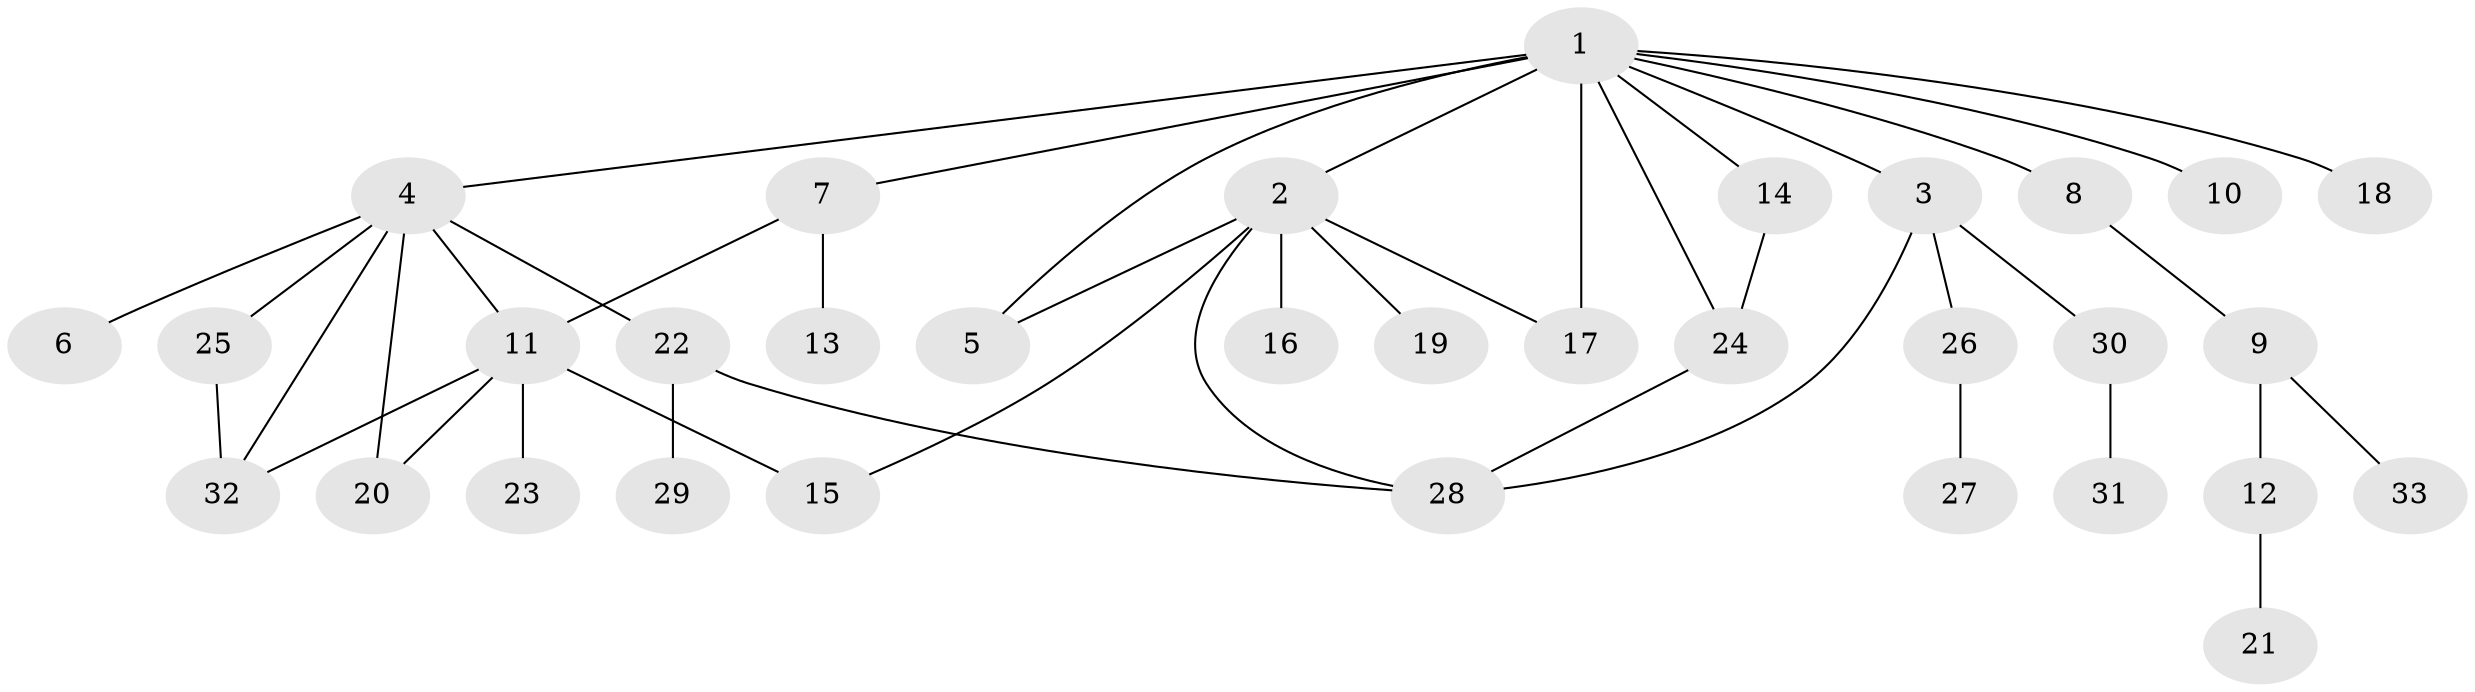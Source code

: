 // original degree distribution, {24: 0.009345794392523364, 10: 0.009345794392523364, 7: 0.018691588785046728, 1: 0.6542056074766355, 9: 0.009345794392523364, 3: 0.09345794392523364, 2: 0.12149532710280374, 4: 0.018691588785046728, 5: 0.037383177570093455, 11: 0.009345794392523364, 8: 0.009345794392523364, 6: 0.009345794392523364}
// Generated by graph-tools (version 1.1) at 2025/50/03/04/25 22:50:36]
// undirected, 33 vertices, 43 edges
graph export_dot {
  node [color=gray90,style=filled];
  1;
  2;
  3;
  4;
  5;
  6;
  7;
  8;
  9;
  10;
  11;
  12;
  13;
  14;
  15;
  16;
  17;
  18;
  19;
  20;
  21;
  22;
  23;
  24;
  25;
  26;
  27;
  28;
  29;
  30;
  31;
  32;
  33;
  1 -- 2 [weight=1.0];
  1 -- 3 [weight=1.0];
  1 -- 4 [weight=1.0];
  1 -- 5 [weight=1.0];
  1 -- 7 [weight=1.0];
  1 -- 8 [weight=1.0];
  1 -- 10 [weight=1.0];
  1 -- 14 [weight=1.0];
  1 -- 17 [weight=11.0];
  1 -- 18 [weight=1.0];
  1 -- 24 [weight=1.0];
  2 -- 5 [weight=1.0];
  2 -- 15 [weight=1.0];
  2 -- 16 [weight=1.0];
  2 -- 17 [weight=1.0];
  2 -- 19 [weight=1.0];
  2 -- 28 [weight=1.0];
  3 -- 26 [weight=1.0];
  3 -- 28 [weight=1.0];
  3 -- 30 [weight=1.0];
  4 -- 6 [weight=1.0];
  4 -- 11 [weight=1.0];
  4 -- 20 [weight=1.0];
  4 -- 22 [weight=1.0];
  4 -- 25 [weight=1.0];
  4 -- 32 [weight=1.0];
  7 -- 11 [weight=1.0];
  7 -- 13 [weight=4.0];
  8 -- 9 [weight=1.0];
  9 -- 12 [weight=1.0];
  9 -- 33 [weight=1.0];
  11 -- 15 [weight=5.0];
  11 -- 20 [weight=1.0];
  11 -- 23 [weight=1.0];
  11 -- 32 [weight=1.0];
  12 -- 21 [weight=6.0];
  14 -- 24 [weight=3.0];
  22 -- 28 [weight=1.0];
  22 -- 29 [weight=1.0];
  24 -- 28 [weight=1.0];
  25 -- 32 [weight=1.0];
  26 -- 27 [weight=1.0];
  30 -- 31 [weight=1.0];
}
